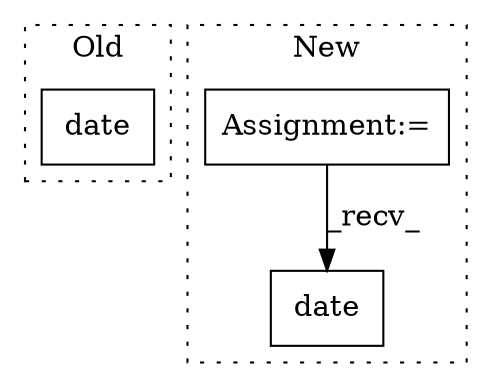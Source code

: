 digraph G {
subgraph cluster0 {
1 [label="date" a="32" s="609,623" l="5,1" shape="box"];
label = "Old";
style="dotted";
}
subgraph cluster1 {
2 [label="date" a="32" s="893" l="6" shape="box"];
3 [label="Assignment:=" a="7" s="260" l="1" shape="box"];
label = "New";
style="dotted";
}
3 -> 2 [label="_recv_"];
}